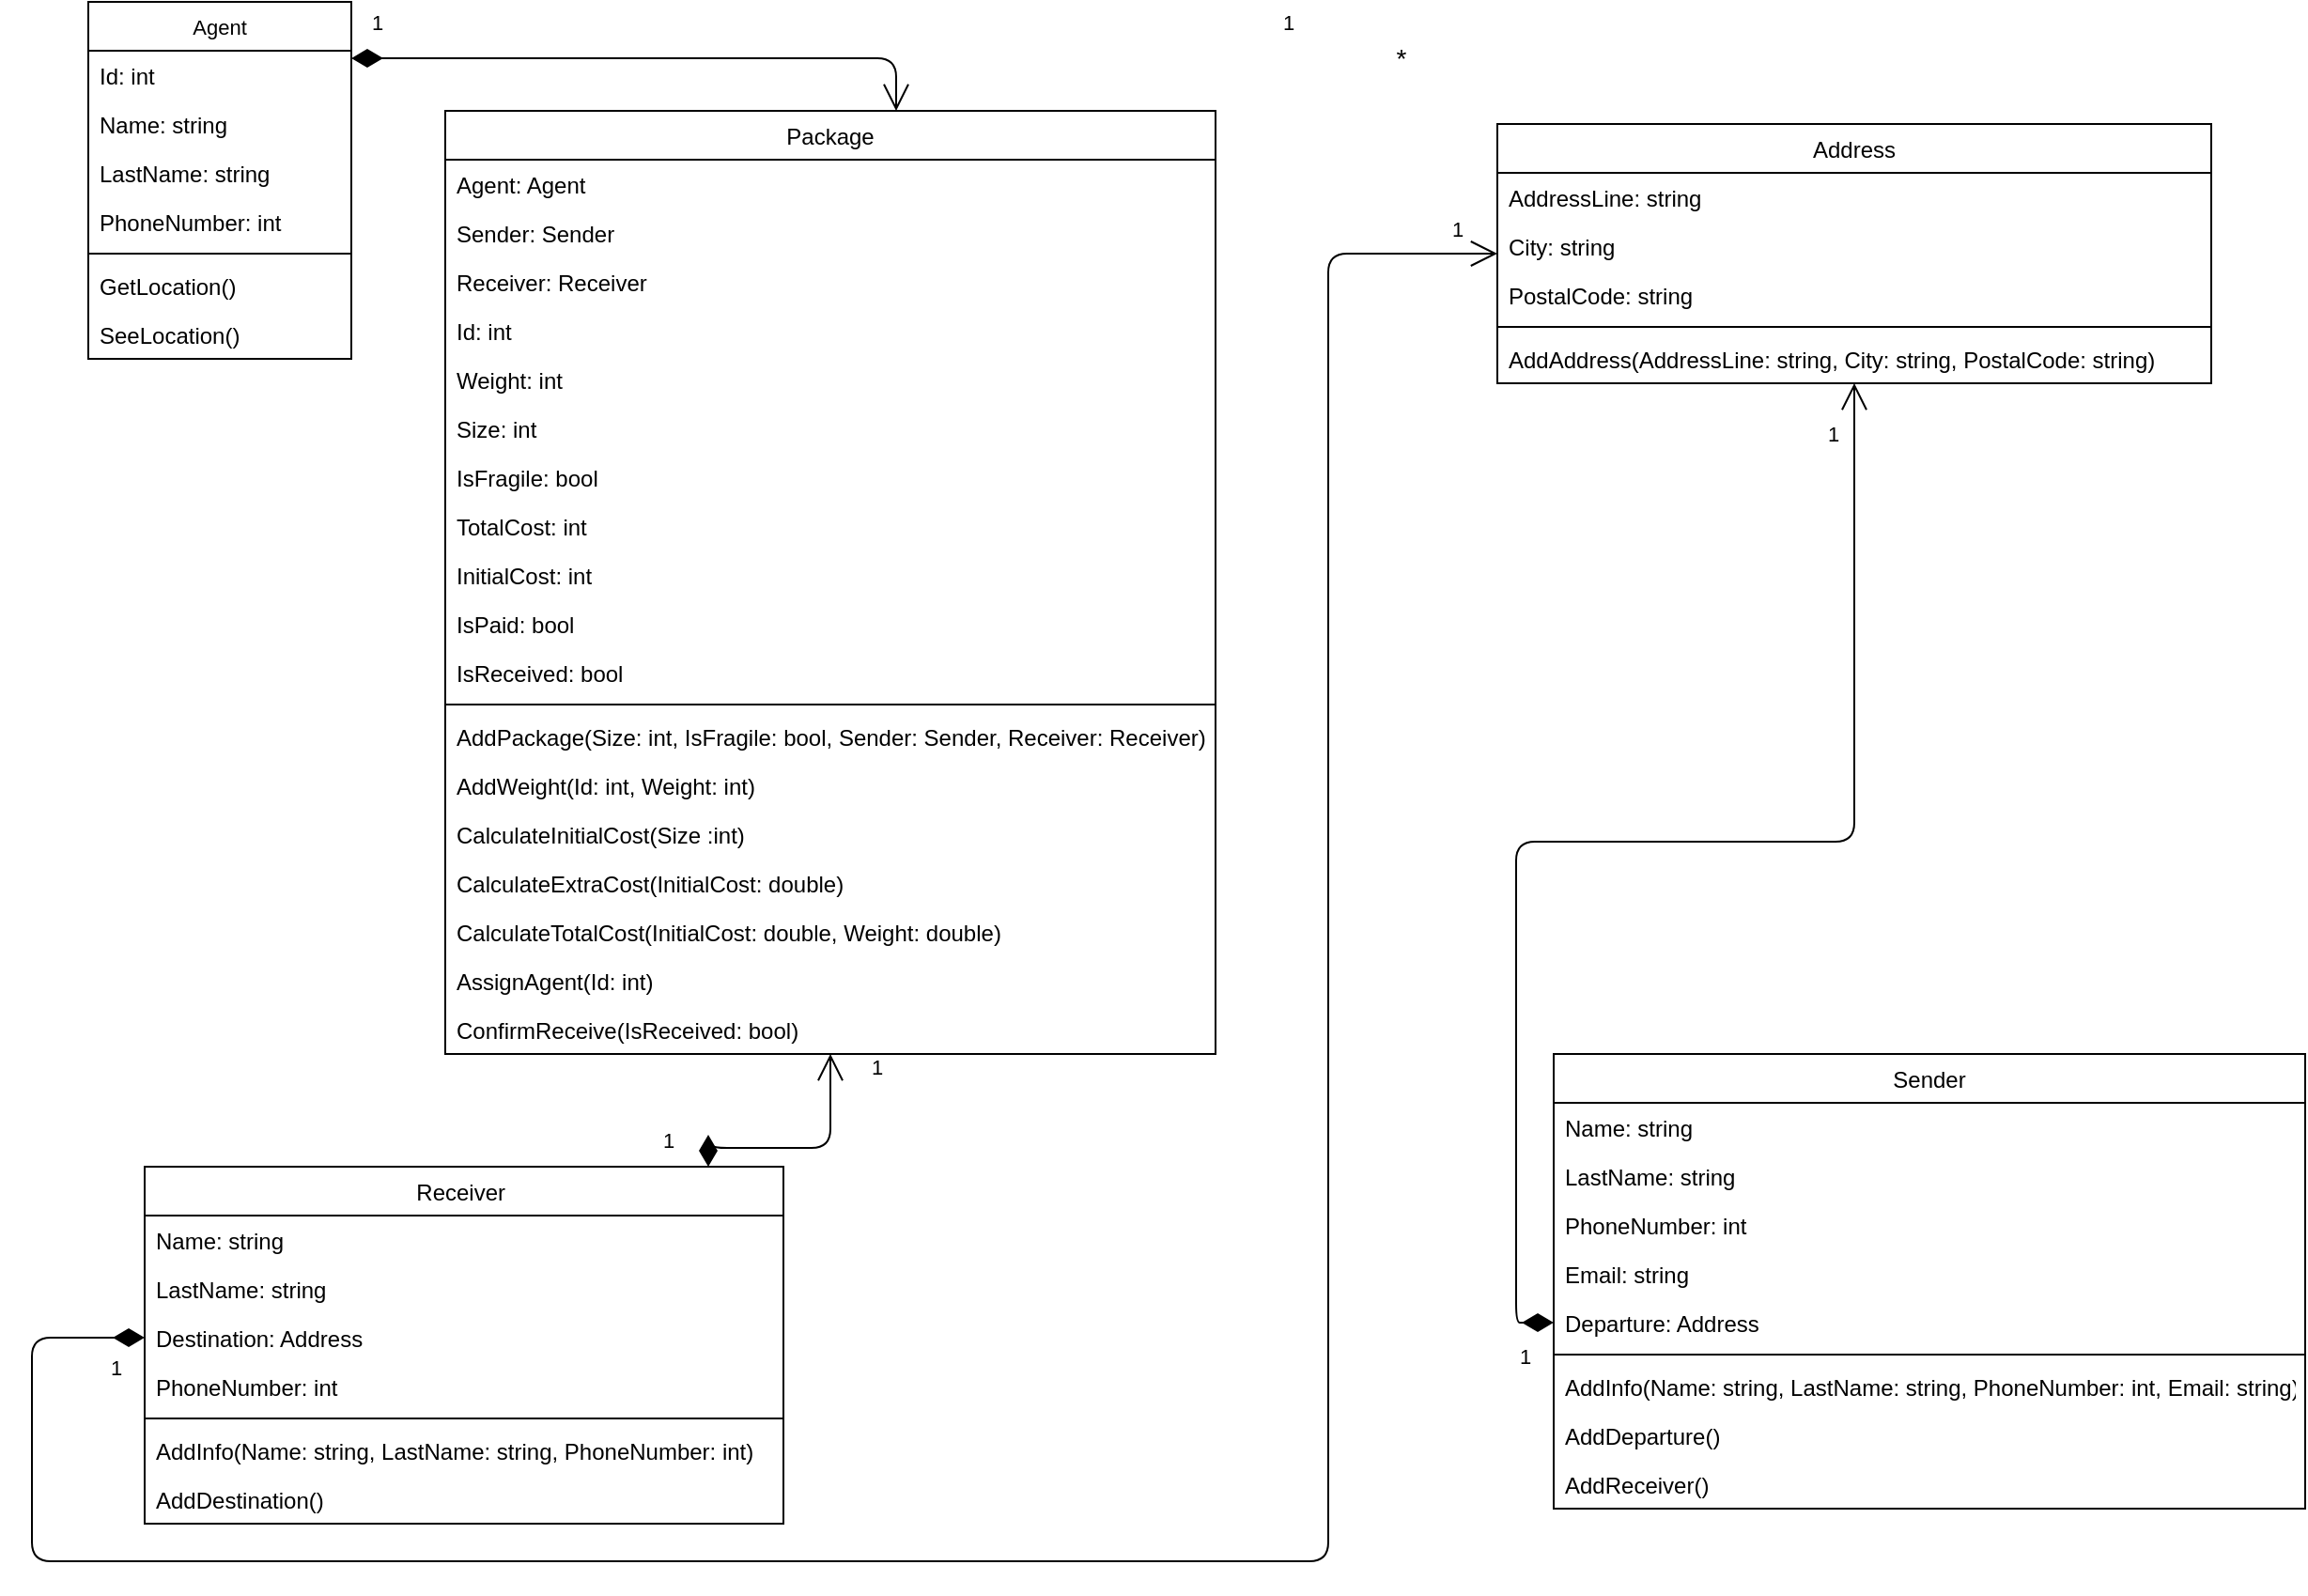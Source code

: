 <mxfile version="13.6.5" type="github">
  <diagram id="C5RBs43oDa-KdzZeNtuy" name="Page-1">
    <mxGraphModel dx="920" dy="852" grid="1" gridSize="10" guides="1" tooltips="1" connect="1" arrows="1" fold="1" page="1" pageScale="1" pageWidth="300" pageHeight="300" math="0" shadow="0">
      <root>
        <mxCell id="WIyWlLk6GJQsqaUBKTNV-0" />
        <mxCell id="WIyWlLk6GJQsqaUBKTNV-1" parent="WIyWlLk6GJQsqaUBKTNV-0" />
        <mxCell id="L3o-eiGVfBbxiRWNUcNE-9" value="1" style="endArrow=open;html=1;endSize=12;startArrow=diamondThin;startSize=14;startFill=1;edgeStyle=orthogonalEdgeStyle;align=left;verticalAlign=bottom;" parent="WIyWlLk6GJQsqaUBKTNV-1" source="L3o-eiGVfBbxiRWNUcNE-1" target="L3o-eiGVfBbxiRWNUcNE-5" edge="1">
          <mxGeometry x="0.743" y="-20" relative="1" as="geometry">
            <mxPoint x="40" y="50" as="sourcePoint" />
            <mxPoint x="200" y="50" as="targetPoint" />
            <Array as="points">
              <mxPoint x="380" y="330" />
            </Array>
            <mxPoint as="offset" />
          </mxGeometry>
        </mxCell>
        <mxCell id="L3o-eiGVfBbxiRWNUcNE-14" value="&lt;font style=&quot;font-size: 14px&quot;&gt;*&lt;/font&gt;" style="text;html=1;strokeColor=none;fillColor=none;align=center;verticalAlign=middle;whiteSpace=wrap;rounded=0;strokeWidth=2;" parent="WIyWlLk6GJQsqaUBKTNV-1" vertex="1">
          <mxGeometry x="740" y="-260" width="18" height="19" as="geometry" />
        </mxCell>
        <mxCell id="L3o-eiGVfBbxiRWNUcNE-16" value="1" style="endArrow=open;html=1;endSize=12;startArrow=diamondThin;startSize=14;startFill=1;edgeStyle=orthogonalEdgeStyle;align=left;verticalAlign=bottom;" parent="WIyWlLk6GJQsqaUBKTNV-1" source="L3o-eiGVfBbxiRWNUcNE-0" target="zkfFHV4jXpPFQw0GAbJ--17" edge="1">
          <mxGeometry x="-0.943" y="27" relative="1" as="geometry">
            <mxPoint x="320" y="120" as="sourcePoint" />
            <mxPoint x="480" y="120" as="targetPoint" />
            <Array as="points">
              <mxPoint x="810" y="423" />
              <mxPoint x="810" y="167" />
              <mxPoint x="990" y="167" />
            </Array>
            <mxPoint x="27" y="27" as="offset" />
          </mxGeometry>
        </mxCell>
        <mxCell id="L3o-eiGVfBbxiRWNUcNE-17" value="1" style="endArrow=open;html=1;endSize=12;startArrow=diamondThin;startSize=14;startFill=1;edgeStyle=orthogonalEdgeStyle;align=left;verticalAlign=bottom;" parent="WIyWlLk6GJQsqaUBKTNV-1" source="L3o-eiGVfBbxiRWNUcNE-3" target="zkfFHV4jXpPFQw0GAbJ--17" edge="1">
          <mxGeometry x="-0.898" y="40" relative="1" as="geometry">
            <mxPoint x="20" y="290" as="sourcePoint" />
            <mxPoint x="480" y="20" as="targetPoint" />
            <Array as="points">
              <mxPoint x="20" y="431" />
              <mxPoint x="20" y="550" />
              <mxPoint x="710" y="550" />
              <mxPoint x="710" y="-146" />
            </Array>
            <mxPoint as="offset" />
          </mxGeometry>
        </mxCell>
        <mxCell id="L3o-eiGVfBbxiRWNUcNE-18" value="&lt;font style=&quot;font-size: 11px;&quot;&gt;1&lt;/font&gt;" style="text;html=1;strokeColor=none;fillColor=none;align=center;verticalAlign=middle;whiteSpace=wrap;rounded=0;strokeWidth=2;fontSize=11;" parent="WIyWlLk6GJQsqaUBKTNV-1" vertex="1">
          <mxGeometry x="680" y="-279" width="18" height="19" as="geometry" />
        </mxCell>
        <mxCell id="L3o-eiGVfBbxiRWNUcNE-24" value="1" style="endArrow=open;html=1;endSize=12;startArrow=diamondThin;startSize=14;startFill=1;edgeStyle=orthogonalEdgeStyle;align=left;verticalAlign=bottom;fontSize=11;" parent="WIyWlLk6GJQsqaUBKTNV-1" source="L3o-eiGVfBbxiRWNUcNE-20" target="L3o-eiGVfBbxiRWNUcNE-5" edge="1">
          <mxGeometry x="-0.937" y="10" relative="1" as="geometry">
            <mxPoint x="320" y="20" as="sourcePoint" />
            <mxPoint x="480" y="20" as="targetPoint" />
            <Array as="points">
              <mxPoint x="480" y="-250" />
            </Array>
            <mxPoint x="-1" as="offset" />
          </mxGeometry>
        </mxCell>
        <mxCell id="L3o-eiGVfBbxiRWNUcNE-20" value="Agent" style="swimlane;fontStyle=0;childLayout=stackLayout;horizontal=1;startSize=26;fillColor=none;horizontalStack=0;resizeParent=1;resizeParentMax=0;resizeLast=0;collapsible=1;marginBottom=0;strokeWidth=1;fontSize=11;" parent="WIyWlLk6GJQsqaUBKTNV-1" vertex="1">
          <mxGeometry x="50" y="-280" width="140" height="190" as="geometry" />
        </mxCell>
        <mxCell id="76cAJCkw-U6FcF3mhkI5-25" value="Id: int" style="text;strokeColor=none;fillColor=none;align=left;verticalAlign=top;spacingLeft=4;spacingRight=4;overflow=hidden;rotatable=0;points=[[0,0.5],[1,0.5]];portConstraint=eastwest;" vertex="1" parent="L3o-eiGVfBbxiRWNUcNE-20">
          <mxGeometry y="26" width="140" height="26" as="geometry" />
        </mxCell>
        <mxCell id="L3o-eiGVfBbxiRWNUcNE-21" value="Name: string" style="text;strokeColor=none;fillColor=none;align=left;verticalAlign=top;spacingLeft=4;spacingRight=4;overflow=hidden;rotatable=0;points=[[0,0.5],[1,0.5]];portConstraint=eastwest;" parent="L3o-eiGVfBbxiRWNUcNE-20" vertex="1">
          <mxGeometry y="52" width="140" height="26" as="geometry" />
        </mxCell>
        <mxCell id="L3o-eiGVfBbxiRWNUcNE-38" value="LastName: string" style="text;strokeColor=none;fillColor=none;align=left;verticalAlign=top;spacingLeft=4;spacingRight=4;overflow=hidden;rotatable=0;points=[[0,0.5],[1,0.5]];portConstraint=eastwest;" parent="L3o-eiGVfBbxiRWNUcNE-20" vertex="1">
          <mxGeometry y="78" width="140" height="26" as="geometry" />
        </mxCell>
        <mxCell id="L3o-eiGVfBbxiRWNUcNE-22" value="PhoneNumber: int" style="text;strokeColor=none;fillColor=none;align=left;verticalAlign=top;spacingLeft=4;spacingRight=4;overflow=hidden;rotatable=0;points=[[0,0.5],[1,0.5]];portConstraint=eastwest;" parent="L3o-eiGVfBbxiRWNUcNE-20" vertex="1">
          <mxGeometry y="104" width="140" height="26" as="geometry" />
        </mxCell>
        <mxCell id="L3o-eiGVfBbxiRWNUcNE-33" value="" style="line;strokeWidth=1;fillColor=none;align=left;verticalAlign=middle;spacingTop=-1;spacingLeft=3;spacingRight=3;rotatable=0;labelPosition=right;points=[];portConstraint=eastwest;fontSize=12;" parent="L3o-eiGVfBbxiRWNUcNE-20" vertex="1">
          <mxGeometry y="130" width="140" height="8" as="geometry" />
        </mxCell>
        <mxCell id="L3o-eiGVfBbxiRWNUcNE-32" value="GetLocation()" style="text;strokeColor=none;fillColor=none;align=left;verticalAlign=top;spacingLeft=4;spacingRight=4;overflow=hidden;rotatable=0;points=[[0,0.5],[1,0.5]];portConstraint=eastwest;fontSize=12;" parent="L3o-eiGVfBbxiRWNUcNE-20" vertex="1">
          <mxGeometry y="138" width="140" height="26" as="geometry" />
        </mxCell>
        <mxCell id="76cAJCkw-U6FcF3mhkI5-23" value="SeeLocation()" style="text;strokeColor=none;fillColor=none;align=left;verticalAlign=top;spacingLeft=4;spacingRight=4;overflow=hidden;rotatable=0;points=[[0,0.5],[1,0.5]];portConstraint=eastwest;fontSize=12;" vertex="1" parent="L3o-eiGVfBbxiRWNUcNE-20">
          <mxGeometry y="164" width="140" height="26" as="geometry" />
        </mxCell>
        <mxCell id="L3o-eiGVfBbxiRWNUcNE-5" value="Package" style="swimlane;fontStyle=0;childLayout=stackLayout;horizontal=1;startSize=26;fillColor=none;horizontalStack=0;resizeParent=1;resizeParentMax=0;resizeLast=0;collapsible=1;marginBottom=0;" parent="WIyWlLk6GJQsqaUBKTNV-1" vertex="1">
          <mxGeometry x="240" y="-222" width="410" height="502" as="geometry" />
        </mxCell>
        <mxCell id="76cAJCkw-U6FcF3mhkI5-2" value="Agent: Agent" style="text;strokeColor=none;fillColor=none;align=left;verticalAlign=top;spacingLeft=4;spacingRight=4;overflow=hidden;rotatable=0;points=[[0,0.5],[1,0.5]];portConstraint=eastwest;" vertex="1" parent="L3o-eiGVfBbxiRWNUcNE-5">
          <mxGeometry y="26" width="410" height="26" as="geometry" />
        </mxCell>
        <mxCell id="76cAJCkw-U6FcF3mhkI5-3" value="Sender: Sender" style="text;strokeColor=none;fillColor=none;align=left;verticalAlign=top;spacingLeft=4;spacingRight=4;overflow=hidden;rotatable=0;points=[[0,0.5],[1,0.5]];portConstraint=eastwest;" vertex="1" parent="L3o-eiGVfBbxiRWNUcNE-5">
          <mxGeometry y="52" width="410" height="26" as="geometry" />
        </mxCell>
        <mxCell id="76cAJCkw-U6FcF3mhkI5-4" value="Receiver: Receiver" style="text;strokeColor=none;fillColor=none;align=left;verticalAlign=top;spacingLeft=4;spacingRight=4;overflow=hidden;rotatable=0;points=[[0,0.5],[1,0.5]];portConstraint=eastwest;" vertex="1" parent="L3o-eiGVfBbxiRWNUcNE-5">
          <mxGeometry y="78" width="410" height="26" as="geometry" />
        </mxCell>
        <mxCell id="76cAJCkw-U6FcF3mhkI5-7" value="Id: int" style="text;strokeColor=none;fillColor=none;align=left;verticalAlign=top;spacingLeft=4;spacingRight=4;overflow=hidden;rotatable=0;points=[[0,0.5],[1,0.5]];portConstraint=eastwest;" vertex="1" parent="L3o-eiGVfBbxiRWNUcNE-5">
          <mxGeometry y="104" width="410" height="26" as="geometry" />
        </mxCell>
        <mxCell id="L3o-eiGVfBbxiRWNUcNE-6" value="Weight: int" style="text;strokeColor=none;fillColor=none;align=left;verticalAlign=top;spacingLeft=4;spacingRight=4;overflow=hidden;rotatable=0;points=[[0,0.5],[1,0.5]];portConstraint=eastwest;" parent="L3o-eiGVfBbxiRWNUcNE-5" vertex="1">
          <mxGeometry y="130" width="410" height="26" as="geometry" />
        </mxCell>
        <mxCell id="L3o-eiGVfBbxiRWNUcNE-7" value="Size: int" style="text;strokeColor=none;fillColor=none;align=left;verticalAlign=top;spacingLeft=4;spacingRight=4;overflow=hidden;rotatable=0;points=[[0,0.5],[1,0.5]];portConstraint=eastwest;" parent="L3o-eiGVfBbxiRWNUcNE-5" vertex="1">
          <mxGeometry y="156" width="410" height="26" as="geometry" />
        </mxCell>
        <mxCell id="76cAJCkw-U6FcF3mhkI5-0" value="IsFragile: bool" style="text;strokeColor=none;fillColor=none;align=left;verticalAlign=top;spacingLeft=4;spacingRight=4;overflow=hidden;rotatable=0;points=[[0,0.5],[1,0.5]];portConstraint=eastwest;" vertex="1" parent="L3o-eiGVfBbxiRWNUcNE-5">
          <mxGeometry y="182" width="410" height="26" as="geometry" />
        </mxCell>
        <mxCell id="L3o-eiGVfBbxiRWNUcNE-8" value="TotalCost: int" style="text;strokeColor=none;fillColor=none;align=left;verticalAlign=top;spacingLeft=4;spacingRight=4;overflow=hidden;rotatable=0;points=[[0,0.5],[1,0.5]];portConstraint=eastwest;" parent="L3o-eiGVfBbxiRWNUcNE-5" vertex="1">
          <mxGeometry y="208" width="410" height="26" as="geometry" />
        </mxCell>
        <mxCell id="L3o-eiGVfBbxiRWNUcNE-30" value="InitialCost: int" style="text;strokeColor=none;fillColor=none;align=left;verticalAlign=top;spacingLeft=4;spacingRight=4;overflow=hidden;rotatable=0;points=[[0,0.5],[1,0.5]];portConstraint=eastwest;fontSize=12;" parent="L3o-eiGVfBbxiRWNUcNE-5" vertex="1">
          <mxGeometry y="234" width="410" height="26" as="geometry" />
        </mxCell>
        <mxCell id="76cAJCkw-U6FcF3mhkI5-1" value="IsPaid: bool" style="text;strokeColor=none;fillColor=none;align=left;verticalAlign=top;spacingLeft=4;spacingRight=4;overflow=hidden;rotatable=0;points=[[0,0.5],[1,0.5]];portConstraint=eastwest;" vertex="1" parent="L3o-eiGVfBbxiRWNUcNE-5">
          <mxGeometry y="260" width="410" height="26" as="geometry" />
        </mxCell>
        <mxCell id="76cAJCkw-U6FcF3mhkI5-28" value="IsReceived: bool" style="text;strokeColor=none;fillColor=none;align=left;verticalAlign=top;spacingLeft=4;spacingRight=4;overflow=hidden;rotatable=0;points=[[0,0.5],[1,0.5]];portConstraint=eastwest;" vertex="1" parent="L3o-eiGVfBbxiRWNUcNE-5">
          <mxGeometry y="286" width="410" height="26" as="geometry" />
        </mxCell>
        <mxCell id="L3o-eiGVfBbxiRWNUcNE-27" value="" style="line;strokeWidth=1;fillColor=none;align=left;verticalAlign=middle;spacingTop=-1;spacingLeft=3;spacingRight=3;rotatable=0;labelPosition=right;points=[];portConstraint=eastwest;fontSize=11;" parent="L3o-eiGVfBbxiRWNUcNE-5" vertex="1">
          <mxGeometry y="312" width="410" height="8" as="geometry" />
        </mxCell>
        <mxCell id="76cAJCkw-U6FcF3mhkI5-5" value="AddPackage(Size: int, IsFragile: bool, Sender: Sender, Receiver: Receiver)" style="text;strokeColor=none;fillColor=none;align=left;verticalAlign=top;spacingLeft=4;spacingRight=4;overflow=hidden;rotatable=0;points=[[0,0.5],[1,0.5]];portConstraint=eastwest;" vertex="1" parent="L3o-eiGVfBbxiRWNUcNE-5">
          <mxGeometry y="320" width="410" height="26" as="geometry" />
        </mxCell>
        <mxCell id="76cAJCkw-U6FcF3mhkI5-6" value="AddWeight(Id: int, Weight: int)" style="text;strokeColor=none;fillColor=none;align=left;verticalAlign=top;spacingLeft=4;spacingRight=4;overflow=hidden;rotatable=0;points=[[0,0.5],[1,0.5]];portConstraint=eastwest;" vertex="1" parent="L3o-eiGVfBbxiRWNUcNE-5">
          <mxGeometry y="346" width="410" height="26" as="geometry" />
        </mxCell>
        <mxCell id="L3o-eiGVfBbxiRWNUcNE-26" value="CalculateInitialCost(Size :int)" style="text;strokeColor=none;fillColor=none;align=left;verticalAlign=top;spacingLeft=4;spacingRight=4;overflow=hidden;rotatable=0;points=[[0,0.5],[1,0.5]];portConstraint=eastwest;fontSize=12;" parent="L3o-eiGVfBbxiRWNUcNE-5" vertex="1">
          <mxGeometry y="372" width="410" height="26" as="geometry" />
        </mxCell>
        <mxCell id="L3o-eiGVfBbxiRWNUcNE-35" value="CalculateExtraCost(InitialCost: double)" style="text;strokeColor=none;fillColor=none;align=left;verticalAlign=top;spacingLeft=4;spacingRight=4;overflow=hidden;rotatable=0;points=[[0,0.5],[1,0.5]];portConstraint=eastwest;fontSize=12;" parent="L3o-eiGVfBbxiRWNUcNE-5" vertex="1">
          <mxGeometry y="398" width="410" height="26" as="geometry" />
        </mxCell>
        <mxCell id="L3o-eiGVfBbxiRWNUcNE-31" value="CalculateTotalCost(InitialCost: double, Weight: double)" style="text;strokeColor=none;fillColor=none;align=left;verticalAlign=top;spacingLeft=4;spacingRight=4;overflow=hidden;rotatable=0;points=[[0,0.5],[1,0.5]];portConstraint=eastwest;fontSize=12;" parent="L3o-eiGVfBbxiRWNUcNE-5" vertex="1">
          <mxGeometry y="424" width="410" height="26" as="geometry" />
        </mxCell>
        <mxCell id="76cAJCkw-U6FcF3mhkI5-24" value="AssignAgent(Id: int)" style="text;strokeColor=none;fillColor=none;align=left;verticalAlign=top;spacingLeft=4;spacingRight=4;overflow=hidden;rotatable=0;points=[[0,0.5],[1,0.5]];portConstraint=eastwest;" vertex="1" parent="L3o-eiGVfBbxiRWNUcNE-5">
          <mxGeometry y="450" width="410" height="26" as="geometry" />
        </mxCell>
        <mxCell id="76cAJCkw-U6FcF3mhkI5-27" value="ConfirmReceive(IsReceived: bool)" style="text;strokeColor=none;fillColor=none;align=left;verticalAlign=top;spacingLeft=4;spacingRight=4;overflow=hidden;rotatable=0;points=[[0,0.5],[1,0.5]];portConstraint=eastwest;" vertex="1" parent="L3o-eiGVfBbxiRWNUcNE-5">
          <mxGeometry y="476" width="410" height="26" as="geometry" />
        </mxCell>
        <mxCell id="zkfFHV4jXpPFQw0GAbJ--17" value="Address" style="swimlane;fontStyle=0;align=center;verticalAlign=top;childLayout=stackLayout;horizontal=1;startSize=26;horizontalStack=0;resizeParent=1;resizeLast=0;collapsible=1;marginBottom=0;rounded=0;shadow=0;strokeWidth=1;" parent="WIyWlLk6GJQsqaUBKTNV-1" vertex="1">
          <mxGeometry x="800" y="-215" width="380" height="138" as="geometry">
            <mxRectangle x="550" y="140" width="160" height="26" as="alternateBounds" />
          </mxGeometry>
        </mxCell>
        <mxCell id="zkfFHV4jXpPFQw0GAbJ--18" value="AddressLine: string" style="text;align=left;verticalAlign=top;spacingLeft=4;spacingRight=4;overflow=hidden;rotatable=0;points=[[0,0.5],[1,0.5]];portConstraint=eastwest;" parent="zkfFHV4jXpPFQw0GAbJ--17" vertex="1">
          <mxGeometry y="26" width="380" height="26" as="geometry" />
        </mxCell>
        <mxCell id="zkfFHV4jXpPFQw0GAbJ--19" value="City: string" style="text;align=left;verticalAlign=top;spacingLeft=4;spacingRight=4;overflow=hidden;rotatable=0;points=[[0,0.5],[1,0.5]];portConstraint=eastwest;rounded=0;shadow=0;html=0;" parent="zkfFHV4jXpPFQw0GAbJ--17" vertex="1">
          <mxGeometry y="52" width="380" height="26" as="geometry" />
        </mxCell>
        <mxCell id="zkfFHV4jXpPFQw0GAbJ--21" value="PostalCode: string" style="text;align=left;verticalAlign=top;spacingLeft=4;spacingRight=4;overflow=hidden;rotatable=0;points=[[0,0.5],[1,0.5]];portConstraint=eastwest;rounded=0;shadow=0;html=0;" parent="zkfFHV4jXpPFQw0GAbJ--17" vertex="1">
          <mxGeometry y="78" width="380" height="26" as="geometry" />
        </mxCell>
        <mxCell id="76cAJCkw-U6FcF3mhkI5-26" value="" style="line;strokeWidth=1;fillColor=none;align=left;verticalAlign=middle;spacingTop=-1;spacingLeft=3;spacingRight=3;rotatable=0;labelPosition=right;points=[];portConstraint=eastwest;" vertex="1" parent="zkfFHV4jXpPFQw0GAbJ--17">
          <mxGeometry y="104" width="380" height="8" as="geometry" />
        </mxCell>
        <mxCell id="76cAJCkw-U6FcF3mhkI5-20" value="AddAddress(AddressLine: string, City: string, PostalCode: string)" style="text;strokeColor=none;fillColor=none;align=left;verticalAlign=top;spacingLeft=4;spacingRight=4;overflow=hidden;rotatable=0;points=[[0,0.5],[1,0.5]];portConstraint=eastwest;" vertex="1" parent="zkfFHV4jXpPFQw0GAbJ--17">
          <mxGeometry y="112" width="380" height="26" as="geometry" />
        </mxCell>
        <mxCell id="zkfFHV4jXpPFQw0GAbJ--0" value="Sender" style="swimlane;fontStyle=0;align=center;verticalAlign=top;childLayout=stackLayout;horizontal=1;startSize=26;horizontalStack=0;resizeParent=1;resizeLast=0;collapsible=1;marginBottom=0;rounded=0;shadow=0;strokeWidth=1;" parent="WIyWlLk6GJQsqaUBKTNV-1" vertex="1">
          <mxGeometry x="830" y="280" width="400" height="242" as="geometry">
            <mxRectangle x="230" y="140" width="160" height="26" as="alternateBounds" />
          </mxGeometry>
        </mxCell>
        <mxCell id="zkfFHV4jXpPFQw0GAbJ--1" value="Name: string" style="text;align=left;verticalAlign=top;spacingLeft=4;spacingRight=4;overflow=hidden;rotatable=0;points=[[0,0.5],[1,0.5]];portConstraint=eastwest;" parent="zkfFHV4jXpPFQw0GAbJ--0" vertex="1">
          <mxGeometry y="26" width="400" height="26" as="geometry" />
        </mxCell>
        <mxCell id="L3o-eiGVfBbxiRWNUcNE-37" value="LastName: string" style="text;align=left;verticalAlign=top;spacingLeft=4;spacingRight=4;overflow=hidden;rotatable=0;points=[[0,0.5],[1,0.5]];portConstraint=eastwest;" parent="zkfFHV4jXpPFQw0GAbJ--0" vertex="1">
          <mxGeometry y="52" width="400" height="26" as="geometry" />
        </mxCell>
        <mxCell id="zkfFHV4jXpPFQw0GAbJ--2" value="PhoneNumber: int" style="text;align=left;verticalAlign=top;spacingLeft=4;spacingRight=4;overflow=hidden;rotatable=0;points=[[0,0.5],[1,0.5]];portConstraint=eastwest;rounded=0;shadow=0;html=0;" parent="zkfFHV4jXpPFQw0GAbJ--0" vertex="1">
          <mxGeometry y="78" width="400" height="26" as="geometry" />
        </mxCell>
        <mxCell id="zkfFHV4jXpPFQw0GAbJ--3" value="Email: string" style="text;align=left;verticalAlign=top;spacingLeft=4;spacingRight=4;overflow=hidden;rotatable=0;points=[[0,0.5],[1,0.5]];portConstraint=eastwest;rounded=0;shadow=0;html=0;" parent="zkfFHV4jXpPFQw0GAbJ--0" vertex="1">
          <mxGeometry y="104" width="400" height="26" as="geometry" />
        </mxCell>
        <mxCell id="L3o-eiGVfBbxiRWNUcNE-0" value="Departure: Address" style="text;strokeColor=none;fillColor=none;align=left;verticalAlign=top;spacingLeft=4;spacingRight=4;overflow=hidden;rotatable=0;points=[[0,0.5],[1,0.5]];portConstraint=eastwest;" parent="zkfFHV4jXpPFQw0GAbJ--0" vertex="1">
          <mxGeometry y="130" width="400" height="26" as="geometry" />
        </mxCell>
        <mxCell id="76cAJCkw-U6FcF3mhkI5-10" value="" style="line;strokeWidth=1;fillColor=none;align=left;verticalAlign=middle;spacingTop=-1;spacingLeft=3;spacingRight=3;rotatable=0;labelPosition=right;points=[];portConstraint=eastwest;" vertex="1" parent="zkfFHV4jXpPFQw0GAbJ--0">
          <mxGeometry y="156" width="400" height="8" as="geometry" />
        </mxCell>
        <mxCell id="76cAJCkw-U6FcF3mhkI5-11" value="AddInfo(Name: string, LastName: string, PhoneNumber: int, Email: string)" style="text;strokeColor=none;fillColor=none;align=left;verticalAlign=top;spacingLeft=4;spacingRight=4;overflow=hidden;rotatable=0;points=[[0,0.5],[1,0.5]];portConstraint=eastwest;" vertex="1" parent="zkfFHV4jXpPFQw0GAbJ--0">
          <mxGeometry y="164" width="400" height="26" as="geometry" />
        </mxCell>
        <mxCell id="76cAJCkw-U6FcF3mhkI5-12" value="AddDeparture()" style="text;strokeColor=none;fillColor=none;align=left;verticalAlign=top;spacingLeft=4;spacingRight=4;overflow=hidden;rotatable=0;points=[[0,0.5],[1,0.5]];portConstraint=eastwest;" vertex="1" parent="zkfFHV4jXpPFQw0GAbJ--0">
          <mxGeometry y="190" width="400" height="26" as="geometry" />
        </mxCell>
        <mxCell id="76cAJCkw-U6FcF3mhkI5-8" value="AddReceiver()" style="text;strokeColor=none;fillColor=none;align=left;verticalAlign=top;spacingLeft=4;spacingRight=4;overflow=hidden;rotatable=0;points=[[0,0.5],[1,0.5]];portConstraint=eastwest;" vertex="1" parent="zkfFHV4jXpPFQw0GAbJ--0">
          <mxGeometry y="216" width="400" height="26" as="geometry" />
        </mxCell>
        <mxCell id="76cAJCkw-U6FcF3mhkI5-31" value="&lt;font style=&quot;font-size: 11px;&quot;&gt;1&lt;/font&gt;" style="text;html=1;strokeColor=none;fillColor=none;align=center;verticalAlign=middle;whiteSpace=wrap;rounded=0;strokeWidth=2;fontSize=11;" vertex="1" parent="WIyWlLk6GJQsqaUBKTNV-1">
          <mxGeometry x="770" y="-169" width="18" height="19" as="geometry" />
        </mxCell>
        <mxCell id="76cAJCkw-U6FcF3mhkI5-32" value="&lt;font style=&quot;font-size: 11px;&quot;&gt;1&lt;/font&gt;" style="text;html=1;strokeColor=none;fillColor=none;align=center;verticalAlign=middle;whiteSpace=wrap;rounded=0;strokeWidth=2;fontSize=11;" vertex="1" parent="WIyWlLk6GJQsqaUBKTNV-1">
          <mxGeometry x="970" y="-60" width="18" height="19" as="geometry" />
        </mxCell>
        <mxCell id="76cAJCkw-U6FcF3mhkI5-33" value="&lt;font style=&quot;font-size: 11px;&quot;&gt;1&lt;/font&gt;" style="text;html=1;strokeColor=none;fillColor=none;align=center;verticalAlign=middle;whiteSpace=wrap;rounded=0;strokeWidth=2;fontSize=11;" vertex="1" parent="WIyWlLk6GJQsqaUBKTNV-1">
          <mxGeometry x="350" y="316" width="18" height="19" as="geometry" />
        </mxCell>
        <mxCell id="L3o-eiGVfBbxiRWNUcNE-1" value="Receiver " style="swimlane;fontStyle=0;childLayout=stackLayout;horizontal=1;startSize=26;fillColor=none;horizontalStack=0;resizeParent=1;resizeParentMax=0;resizeLast=0;collapsible=1;marginBottom=0;" parent="WIyWlLk6GJQsqaUBKTNV-1" vertex="1">
          <mxGeometry x="80" y="340" width="340" height="190" as="geometry" />
        </mxCell>
        <mxCell id="L3o-eiGVfBbxiRWNUcNE-2" value="Name: string" style="text;strokeColor=none;fillColor=none;align=left;verticalAlign=top;spacingLeft=4;spacingRight=4;overflow=hidden;rotatable=0;points=[[0,0.5],[1,0.5]];portConstraint=eastwest;" parent="L3o-eiGVfBbxiRWNUcNE-1" vertex="1">
          <mxGeometry y="26" width="340" height="26" as="geometry" />
        </mxCell>
        <mxCell id="L3o-eiGVfBbxiRWNUcNE-36" value="LastName: string" style="text;strokeColor=none;fillColor=none;align=left;verticalAlign=top;spacingLeft=4;spacingRight=4;overflow=hidden;rotatable=0;points=[[0,0.5],[1,0.5]];portConstraint=eastwest;" parent="L3o-eiGVfBbxiRWNUcNE-1" vertex="1">
          <mxGeometry y="52" width="340" height="26" as="geometry" />
        </mxCell>
        <mxCell id="L3o-eiGVfBbxiRWNUcNE-3" value="Destination: Address" style="text;strokeColor=none;fillColor=none;align=left;verticalAlign=top;spacingLeft=4;spacingRight=4;overflow=hidden;rotatable=0;points=[[0,0.5],[1,0.5]];portConstraint=eastwest;" parent="L3o-eiGVfBbxiRWNUcNE-1" vertex="1">
          <mxGeometry y="78" width="340" height="26" as="geometry" />
        </mxCell>
        <mxCell id="L3o-eiGVfBbxiRWNUcNE-4" value="PhoneNumber: int" style="text;strokeColor=none;fillColor=none;align=left;verticalAlign=top;spacingLeft=4;spacingRight=4;overflow=hidden;rotatable=0;points=[[0,0.5],[1,0.5]];portConstraint=eastwest;" parent="L3o-eiGVfBbxiRWNUcNE-1" vertex="1">
          <mxGeometry y="104" width="340" height="26" as="geometry" />
        </mxCell>
        <mxCell id="76cAJCkw-U6FcF3mhkI5-14" value="" style="line;strokeWidth=1;fillColor=none;align=left;verticalAlign=middle;spacingTop=-1;spacingLeft=3;spacingRight=3;rotatable=0;labelPosition=right;points=[];portConstraint=eastwest;" vertex="1" parent="L3o-eiGVfBbxiRWNUcNE-1">
          <mxGeometry y="130" width="340" height="8" as="geometry" />
        </mxCell>
        <mxCell id="76cAJCkw-U6FcF3mhkI5-16" value="AddInfo(Name: string, LastName: string, PhoneNumber: int)" style="text;strokeColor=none;fillColor=none;align=left;verticalAlign=top;spacingLeft=4;spacingRight=4;overflow=hidden;rotatable=0;points=[[0,0.5],[1,0.5]];portConstraint=eastwest;" vertex="1" parent="L3o-eiGVfBbxiRWNUcNE-1">
          <mxGeometry y="138" width="340" height="26" as="geometry" />
        </mxCell>
        <mxCell id="76cAJCkw-U6FcF3mhkI5-13" value="AddDestination()" style="text;strokeColor=none;fillColor=none;align=left;verticalAlign=top;spacingLeft=4;spacingRight=4;overflow=hidden;rotatable=0;points=[[0,0.5],[1,0.5]];portConstraint=eastwest;" vertex="1" parent="L3o-eiGVfBbxiRWNUcNE-1">
          <mxGeometry y="164" width="340" height="26" as="geometry" />
        </mxCell>
      </root>
    </mxGraphModel>
  </diagram>
</mxfile>
